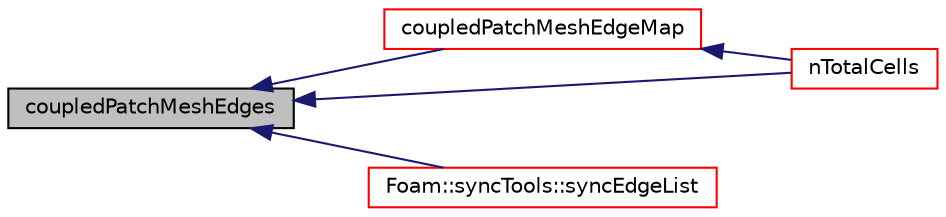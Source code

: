 digraph "coupledPatchMeshEdges"
{
  bgcolor="transparent";
  edge [fontname="Helvetica",fontsize="10",labelfontname="Helvetica",labelfontsize="10"];
  node [fontname="Helvetica",fontsize="10",shape=record];
  rankdir="LR";
  Node1 [label="coupledPatchMeshEdges",height=0.2,width=0.4,color="black", fillcolor="grey75", style="filled", fontcolor="black"];
  Node1 -> Node2 [dir="back",color="midnightblue",fontsize="10",style="solid",fontname="Helvetica"];
  Node2 [label="coupledPatchMeshEdgeMap",height=0.2,width=0.4,color="red",URL="$a00935.html#a68fe01255a021a4fae072146a6274076",tooltip="Return map from mesh edges to coupledPatch edges. "];
  Node2 -> Node3 [dir="back",color="midnightblue",fontsize="10",style="solid",fontname="Helvetica"];
  Node3 [label="nTotalCells",height=0.2,width=0.4,color="red",URL="$a00935.html#a0c74afe8b415da10b6dd87d084d79b7f",tooltip="Return total number of cells in decomposed mesh. "];
  Node1 -> Node3 [dir="back",color="midnightblue",fontsize="10",style="solid",fontname="Helvetica"];
  Node1 -> Node4 [dir="back",color="midnightblue",fontsize="10",style="solid",fontname="Helvetica"];
  Node4 [label="Foam::syncTools::syncEdgeList",height=0.2,width=0.4,color="red",URL="$a02555.html#a5ed3e64d2ef89e3823674727ea1b3d58",tooltip="Synchronize values on all mesh edges. "];
}
